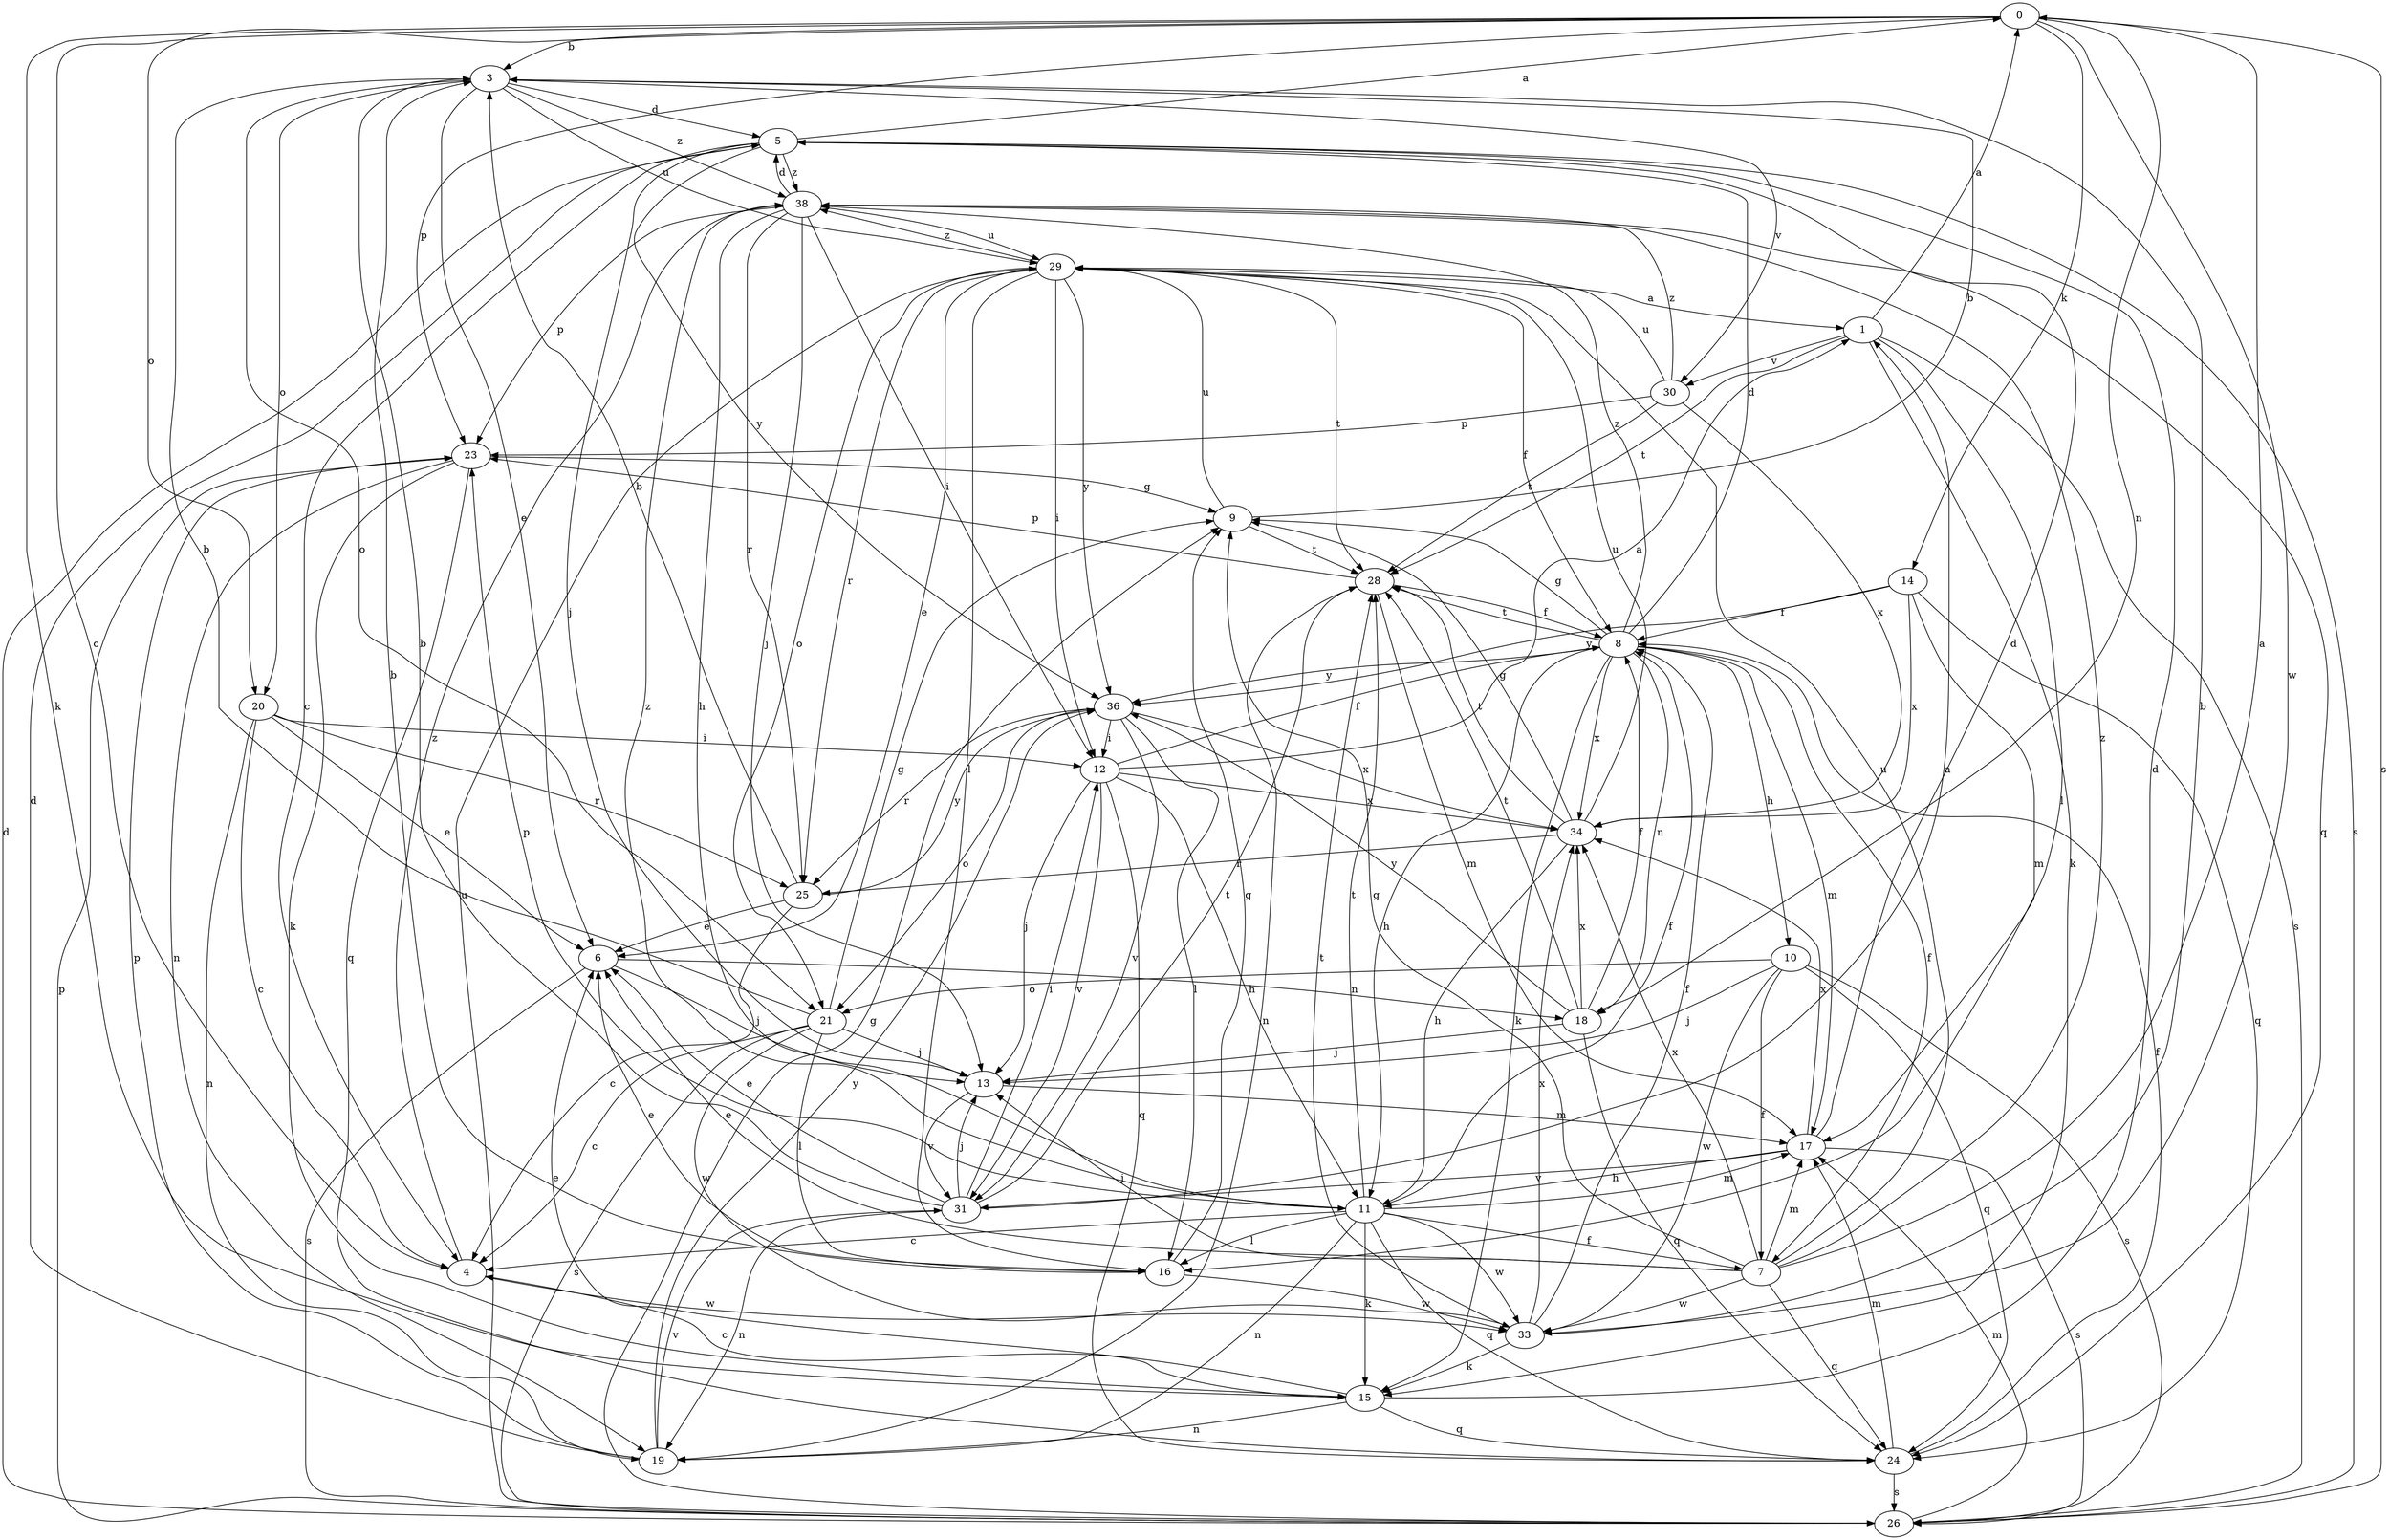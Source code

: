 strict digraph  {
0;
1;
3;
4;
5;
6;
7;
8;
9;
10;
11;
12;
13;
14;
15;
16;
17;
18;
19;
20;
21;
23;
24;
25;
26;
28;
29;
30;
31;
33;
34;
36;
38;
0 -> 3  [label=b];
0 -> 4  [label=c];
0 -> 14  [label=k];
0 -> 15  [label=k];
0 -> 18  [label=n];
0 -> 20  [label=o];
0 -> 23  [label=p];
0 -> 26  [label=s];
0 -> 33  [label=w];
1 -> 0  [label=a];
1 -> 15  [label=k];
1 -> 16  [label=l];
1 -> 26  [label=s];
1 -> 28  [label=t];
1 -> 30  [label=v];
3 -> 5  [label=d];
3 -> 6  [label=e];
3 -> 20  [label=o];
3 -> 21  [label=o];
3 -> 29  [label=u];
3 -> 30  [label=v];
3 -> 38  [label=z];
4 -> 33  [label=w];
4 -> 38  [label=z];
5 -> 0  [label=a];
5 -> 4  [label=c];
5 -> 13  [label=j];
5 -> 26  [label=s];
5 -> 36  [label=y];
5 -> 38  [label=z];
6 -> 13  [label=j];
6 -> 18  [label=n];
6 -> 26  [label=s];
7 -> 0  [label=a];
7 -> 6  [label=e];
7 -> 9  [label=g];
7 -> 13  [label=j];
7 -> 17  [label=m];
7 -> 24  [label=q];
7 -> 29  [label=u];
7 -> 33  [label=w];
7 -> 34  [label=x];
7 -> 38  [label=z];
8 -> 5  [label=d];
8 -> 7  [label=f];
8 -> 9  [label=g];
8 -> 10  [label=h];
8 -> 11  [label=h];
8 -> 15  [label=k];
8 -> 17  [label=m];
8 -> 18  [label=n];
8 -> 28  [label=t];
8 -> 34  [label=x];
8 -> 36  [label=y];
8 -> 38  [label=z];
9 -> 3  [label=b];
9 -> 28  [label=t];
9 -> 29  [label=u];
10 -> 7  [label=f];
10 -> 13  [label=j];
10 -> 21  [label=o];
10 -> 24  [label=q];
10 -> 26  [label=s];
10 -> 33  [label=w];
11 -> 4  [label=c];
11 -> 7  [label=f];
11 -> 8  [label=f];
11 -> 15  [label=k];
11 -> 16  [label=l];
11 -> 17  [label=m];
11 -> 19  [label=n];
11 -> 23  [label=p];
11 -> 24  [label=q];
11 -> 28  [label=t];
11 -> 33  [label=w];
11 -> 38  [label=z];
12 -> 1  [label=a];
12 -> 8  [label=f];
12 -> 11  [label=h];
12 -> 13  [label=j];
12 -> 24  [label=q];
12 -> 31  [label=v];
12 -> 34  [label=x];
13 -> 17  [label=m];
13 -> 31  [label=v];
14 -> 8  [label=f];
14 -> 17  [label=m];
14 -> 24  [label=q];
14 -> 34  [label=x];
14 -> 36  [label=y];
15 -> 4  [label=c];
15 -> 5  [label=d];
15 -> 6  [label=e];
15 -> 19  [label=n];
15 -> 24  [label=q];
16 -> 3  [label=b];
16 -> 6  [label=e];
16 -> 9  [label=g];
16 -> 33  [label=w];
17 -> 5  [label=d];
17 -> 11  [label=h];
17 -> 26  [label=s];
17 -> 31  [label=v];
17 -> 34  [label=x];
18 -> 8  [label=f];
18 -> 13  [label=j];
18 -> 24  [label=q];
18 -> 28  [label=t];
18 -> 34  [label=x];
18 -> 36  [label=y];
19 -> 5  [label=d];
19 -> 23  [label=p];
19 -> 31  [label=v];
19 -> 36  [label=y];
20 -> 4  [label=c];
20 -> 6  [label=e];
20 -> 12  [label=i];
20 -> 19  [label=n];
20 -> 25  [label=r];
21 -> 3  [label=b];
21 -> 4  [label=c];
21 -> 9  [label=g];
21 -> 13  [label=j];
21 -> 16  [label=l];
21 -> 26  [label=s];
21 -> 33  [label=w];
23 -> 9  [label=g];
23 -> 15  [label=k];
23 -> 19  [label=n];
23 -> 24  [label=q];
24 -> 8  [label=f];
24 -> 17  [label=m];
24 -> 26  [label=s];
25 -> 3  [label=b];
25 -> 4  [label=c];
25 -> 6  [label=e];
25 -> 36  [label=y];
26 -> 5  [label=d];
26 -> 9  [label=g];
26 -> 17  [label=m];
26 -> 23  [label=p];
26 -> 29  [label=u];
28 -> 8  [label=f];
28 -> 17  [label=m];
28 -> 19  [label=n];
28 -> 23  [label=p];
29 -> 1  [label=a];
29 -> 6  [label=e];
29 -> 8  [label=f];
29 -> 12  [label=i];
29 -> 16  [label=l];
29 -> 21  [label=o];
29 -> 25  [label=r];
29 -> 28  [label=t];
29 -> 36  [label=y];
29 -> 38  [label=z];
30 -> 23  [label=p];
30 -> 28  [label=t];
30 -> 29  [label=u];
30 -> 34  [label=x];
30 -> 38  [label=z];
31 -> 1  [label=a];
31 -> 3  [label=b];
31 -> 6  [label=e];
31 -> 12  [label=i];
31 -> 13  [label=j];
31 -> 19  [label=n];
31 -> 28  [label=t];
33 -> 3  [label=b];
33 -> 8  [label=f];
33 -> 15  [label=k];
33 -> 28  [label=t];
33 -> 34  [label=x];
34 -> 9  [label=g];
34 -> 11  [label=h];
34 -> 25  [label=r];
34 -> 28  [label=t];
34 -> 29  [label=u];
36 -> 12  [label=i];
36 -> 16  [label=l];
36 -> 21  [label=o];
36 -> 25  [label=r];
36 -> 31  [label=v];
36 -> 34  [label=x];
38 -> 5  [label=d];
38 -> 11  [label=h];
38 -> 12  [label=i];
38 -> 13  [label=j];
38 -> 23  [label=p];
38 -> 24  [label=q];
38 -> 25  [label=r];
38 -> 29  [label=u];
}
